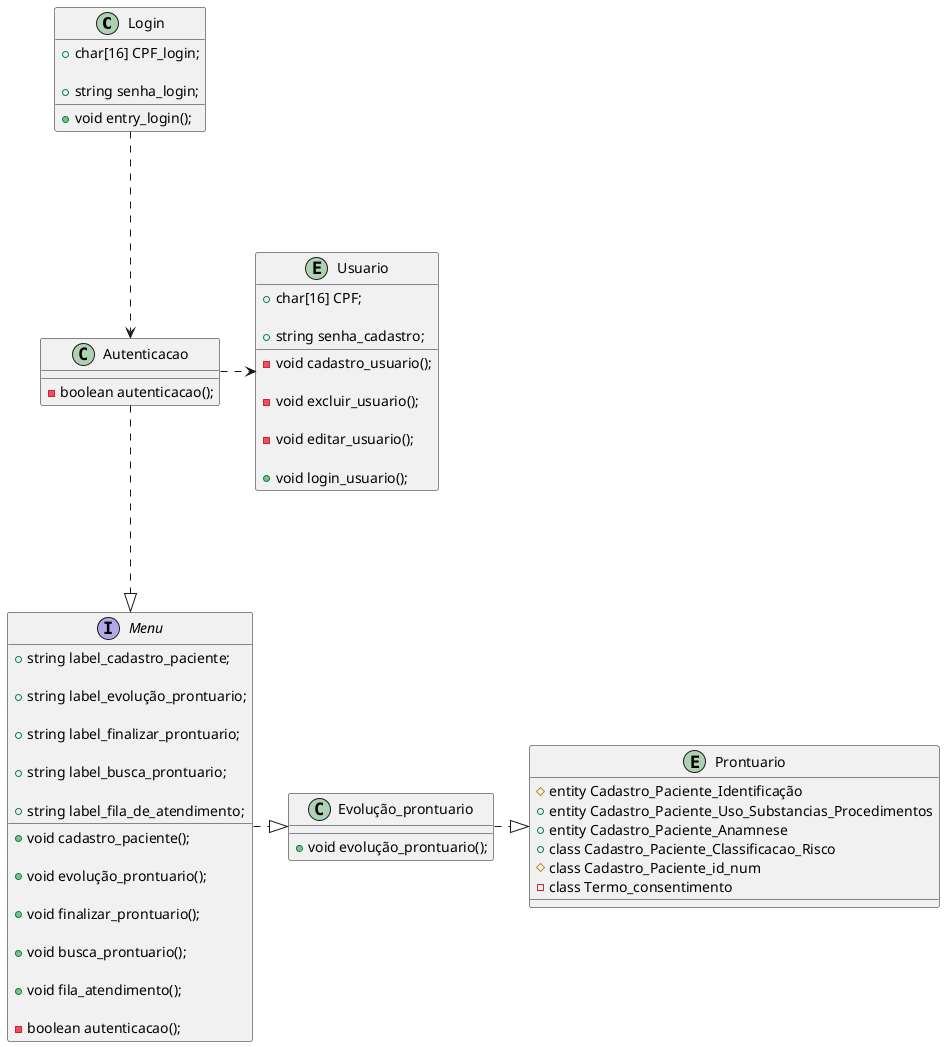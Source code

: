 @startuml Diagrama de Classe Evolução Prontuario

class "Login"
{
    +char[16] CPF_login;

    +string senha_login;

    +void entry_login();

}

class "Autenticacao"
{
    -boolean autenticacao();

}

entity "Usuario"
{
    +char[16] CPF;
    
    +string senha_cadastro;

    -void cadastro_usuario();
    
    -void excluir_usuario();

    -void editar_usuario();
    
    +void login_usuario(); 
}

interface "Menu"
{
    +string label_cadastro_paciente;

    +string label_evolução_prontuario;
    
    +string label_finalizar_prontuario;
    
    +string label_busca_prontuario;
    
    +string label_fila_de_atendimento;

    +void cadastro_paciente();
    
    +void evolução_prontuario();
    
    +void finalizar_prontuario();
    
    +void busca_prontuario();
    
    +void fila_atendimento();
    
    -boolean autenticacao();

}


class "Evolução_prontuario"
{
    +void evolução_prontuario();
} 


entity "Prontuario"
{
    #entity Cadastro_Paciente_Identificação
    +entity Cadastro_Paciente_Uso_Substancias_Procedimentos
    +entity Cadastro_Paciente_Anamnese
    +class Cadastro_Paciente_Classificacao_Risco
    #class Cadastro_Paciente_id_num
    -class Termo_consentimento
    
}

Login -down..>Autenticacao
Autenticacao -right..>Usuario
Autenticacao -down..|>Menu
Menu -right..|>Evolução_prontuario 
Evolução_prontuario -right..|>Prontuario



@enduml